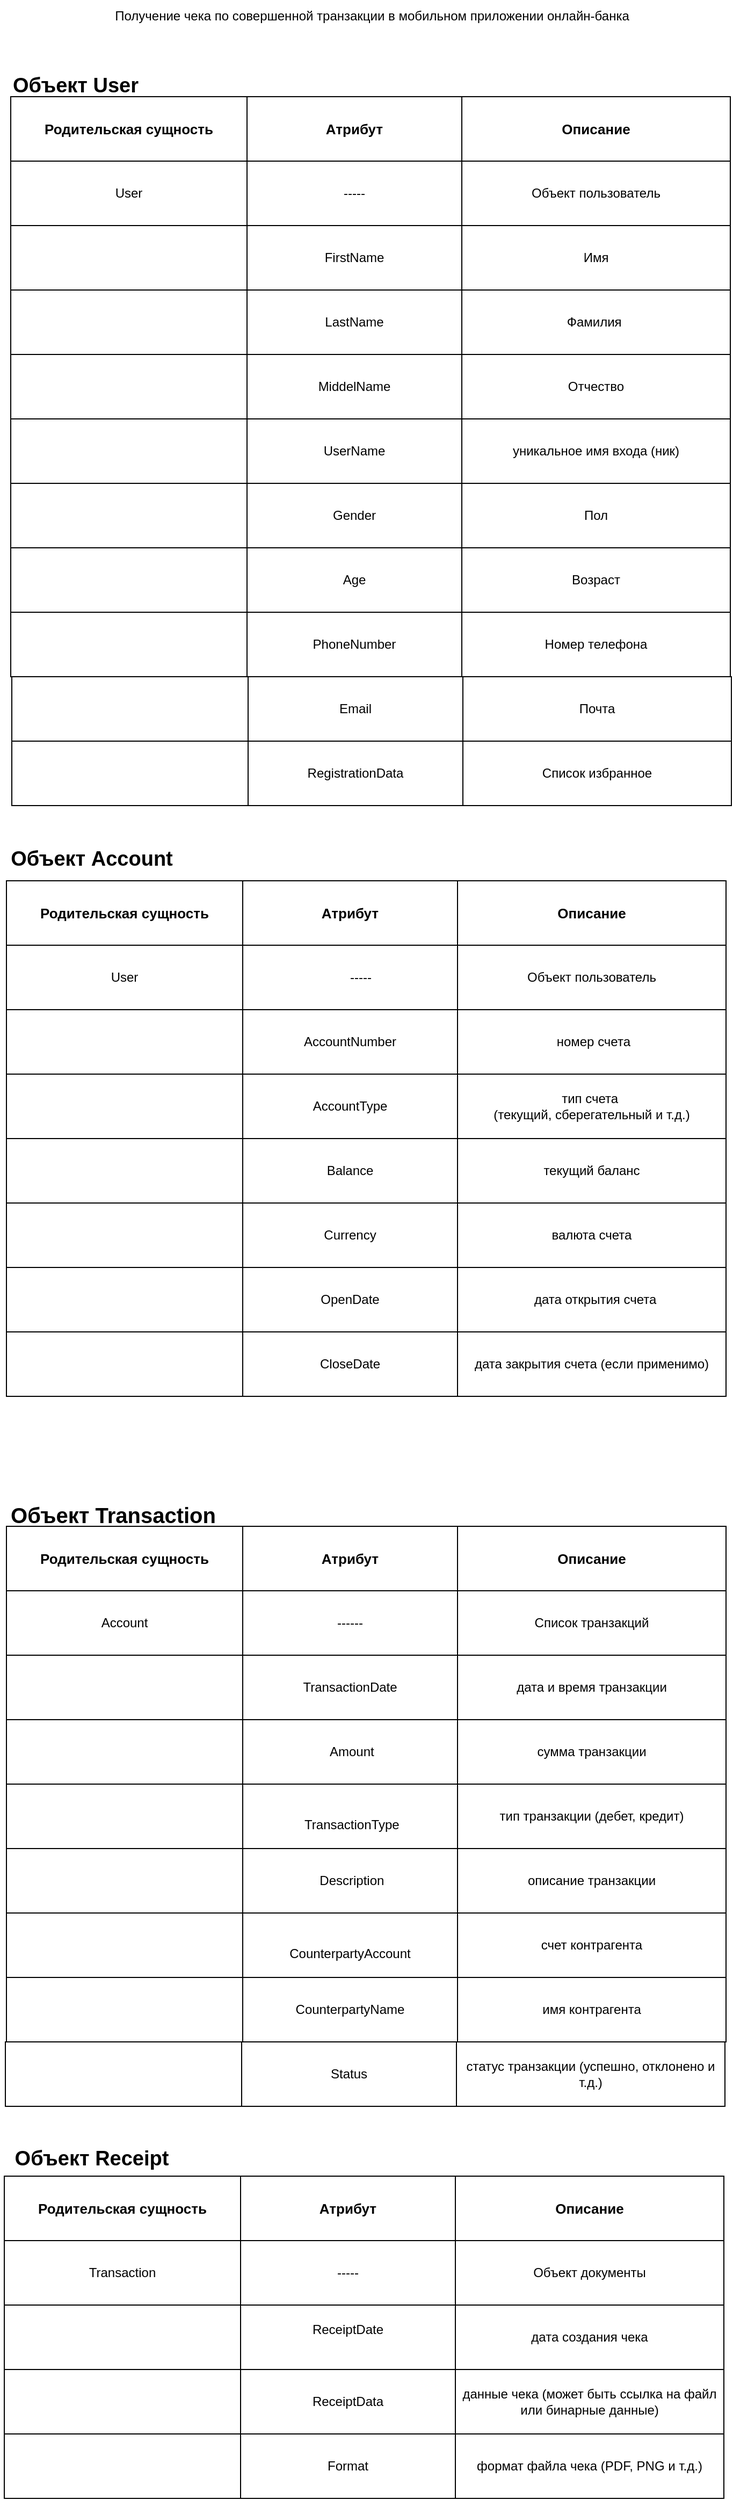 <mxfile version="24.8.4">
  <diagram name="Страница — 1" id="CtuJkn4GlVtelXUDmYB0">
    <mxGraphModel dx="517" dy="1605" grid="1" gridSize="10" guides="1" tooltips="1" connect="1" arrows="1" fold="1" page="1" pageScale="1" pageWidth="827" pageHeight="1169" math="0" shadow="0">
      <root>
        <mxCell id="0" />
        <mxCell id="1" parent="0" />
        <mxCell id="OM-8t7XEtbAk3aILjfOQ-1" value="&lt;div style=&quot;&quot;&gt;&lt;span style=&quot;background-color: initial;&quot;&gt;User&lt;/span&gt;&lt;/div&gt;" style="rounded=0;whiteSpace=wrap;html=1;align=center;" vertex="1" parent="1">
          <mxGeometry x="84" y="-160" width="220" height="60" as="geometry" />
        </mxCell>
        <mxCell id="OM-8t7XEtbAk3aILjfOQ-2" value="-----" style="rounded=0;whiteSpace=wrap;html=1;" vertex="1" parent="1">
          <mxGeometry x="304" y="-160" width="200" height="60" as="geometry" />
        </mxCell>
        <mxCell id="OM-8t7XEtbAk3aILjfOQ-3" value="Объект пользователь" style="rounded=0;whiteSpace=wrap;html=1;align=center;" vertex="1" parent="1">
          <mxGeometry x="504" y="-160" width="250" height="60" as="geometry" />
        </mxCell>
        <mxCell id="OM-8t7XEtbAk3aILjfOQ-4" value="&lt;b&gt;&lt;font style=&quot;font-size: 13px;&quot;&gt;Родительская сущность&lt;/font&gt;&lt;/b&gt;" style="rounded=0;whiteSpace=wrap;html=1;" vertex="1" parent="1">
          <mxGeometry x="84" y="-220" width="220" height="60" as="geometry" />
        </mxCell>
        <mxCell id="OM-8t7XEtbAk3aILjfOQ-5" value="&lt;b&gt;&lt;font style=&quot;font-size: 13px;&quot;&gt;Атрибут&lt;/font&gt;&lt;/b&gt;" style="rounded=0;whiteSpace=wrap;html=1;" vertex="1" parent="1">
          <mxGeometry x="304" y="-220" width="200" height="60" as="geometry" />
        </mxCell>
        <mxCell id="OM-8t7XEtbAk3aILjfOQ-6" value="&lt;b&gt;&lt;font style=&quot;font-size: 13px;&quot;&gt;Описание&lt;/font&gt;&lt;/b&gt;" style="rounded=0;whiteSpace=wrap;html=1;" vertex="1" parent="1">
          <mxGeometry x="504" y="-220" width="250" height="60" as="geometry" />
        </mxCell>
        <mxCell id="OM-8t7XEtbAk3aILjfOQ-7" value="" style="rounded=0;whiteSpace=wrap;html=1;" vertex="1" parent="1">
          <mxGeometry x="84" y="-100" width="220" height="60" as="geometry" />
        </mxCell>
        <mxCell id="OM-8t7XEtbAk3aILjfOQ-8" value="FirstName" style="rounded=0;whiteSpace=wrap;html=1;" vertex="1" parent="1">
          <mxGeometry x="304" y="-100" width="200" height="60" as="geometry" />
        </mxCell>
        <mxCell id="OM-8t7XEtbAk3aILjfOQ-9" value="Имя" style="rounded=0;whiteSpace=wrap;html=1;align=center;" vertex="1" parent="1">
          <mxGeometry x="504" y="-100" width="250" height="60" as="geometry" />
        </mxCell>
        <mxCell id="OM-8t7XEtbAk3aILjfOQ-10" value="" style="rounded=0;whiteSpace=wrap;html=1;fontStyle=1" vertex="1" parent="1">
          <mxGeometry x="84" y="80" width="220" height="60" as="geometry" />
        </mxCell>
        <mxCell id="OM-8t7XEtbAk3aILjfOQ-11" value="UserName" style="rounded=0;whiteSpace=wrap;html=1;" vertex="1" parent="1">
          <mxGeometry x="304" y="80" width="200" height="60" as="geometry" />
        </mxCell>
        <mxCell id="OM-8t7XEtbAk3aILjfOQ-12" value="уникальное имя входа (ник)" style="rounded=0;whiteSpace=wrap;html=1;" vertex="1" parent="1">
          <mxGeometry x="504" y="80" width="250" height="60" as="geometry" />
        </mxCell>
        <mxCell id="OM-8t7XEtbAk3aILjfOQ-13" value="" style="rounded=0;whiteSpace=wrap;html=1;fontStyle=1" vertex="1" parent="1">
          <mxGeometry x="84" y="260" width="220" height="60" as="geometry" />
        </mxCell>
        <mxCell id="OM-8t7XEtbAk3aILjfOQ-14" value="PhoneNumber" style="rounded=0;whiteSpace=wrap;html=1;" vertex="1" parent="1">
          <mxGeometry x="304" y="260" width="200" height="60" as="geometry" />
        </mxCell>
        <mxCell id="OM-8t7XEtbAk3aILjfOQ-15" value="Номер телефона" style="rounded=0;whiteSpace=wrap;html=1;" vertex="1" parent="1">
          <mxGeometry x="504" y="260" width="250" height="60" as="geometry" />
        </mxCell>
        <mxCell id="OM-8t7XEtbAk3aILjfOQ-16" value="" style="rounded=0;whiteSpace=wrap;html=1;fontStyle=1" vertex="1" parent="1">
          <mxGeometry x="84" y="140" width="220" height="60" as="geometry" />
        </mxCell>
        <mxCell id="OM-8t7XEtbAk3aILjfOQ-17" value="Gender" style="rounded=0;whiteSpace=wrap;html=1;" vertex="1" parent="1">
          <mxGeometry x="304" y="140" width="200" height="60" as="geometry" />
        </mxCell>
        <mxCell id="OM-8t7XEtbAk3aILjfOQ-18" value="Пол" style="rounded=0;whiteSpace=wrap;html=1;" vertex="1" parent="1">
          <mxGeometry x="504" y="140" width="250" height="60" as="geometry" />
        </mxCell>
        <mxCell id="OM-8t7XEtbAk3aILjfOQ-19" value="" style="rounded=0;whiteSpace=wrap;html=1;fontStyle=1" vertex="1" parent="1">
          <mxGeometry x="84" y="200" width="220" height="60" as="geometry" />
        </mxCell>
        <mxCell id="OM-8t7XEtbAk3aILjfOQ-20" value="Age" style="rounded=0;whiteSpace=wrap;html=1;" vertex="1" parent="1">
          <mxGeometry x="304" y="200" width="200" height="60" as="geometry" />
        </mxCell>
        <mxCell id="OM-8t7XEtbAk3aILjfOQ-21" value="Возраст" style="rounded=0;whiteSpace=wrap;html=1;" vertex="1" parent="1">
          <mxGeometry x="504" y="200" width="250" height="60" as="geometry" />
        </mxCell>
        <mxCell id="OM-8t7XEtbAk3aILjfOQ-22" value="&lt;font style=&quot;font-size: 19px;&quot;&gt;&lt;b&gt;Объект User&lt;/b&gt;&lt;/font&gt;" style="text;html=1;align=center;verticalAlign=middle;resizable=0;points=[];autosize=1;strokeColor=none;fillColor=none;" vertex="1" parent="1">
          <mxGeometry x="74" y="-250" width="140" height="40" as="geometry" />
        </mxCell>
        <mxCell id="OM-8t7XEtbAk3aILjfOQ-23" value="Account" style="rounded=0;whiteSpace=wrap;html=1;" vertex="1" parent="1">
          <mxGeometry x="80" y="1171" width="220" height="60" as="geometry" />
        </mxCell>
        <mxCell id="OM-8t7XEtbAk3aILjfOQ-24" value="------" style="rounded=0;whiteSpace=wrap;html=1;" vertex="1" parent="1">
          <mxGeometry x="300" y="1171" width="200" height="60" as="geometry" />
        </mxCell>
        <mxCell id="OM-8t7XEtbAk3aILjfOQ-25" value="Список транзакций" style="rounded=0;whiteSpace=wrap;html=1;" vertex="1" parent="1">
          <mxGeometry x="500" y="1171" width="250" height="60" as="geometry" />
        </mxCell>
        <mxCell id="OM-8t7XEtbAk3aILjfOQ-26" value="&lt;b&gt;&lt;font style=&quot;font-size: 13px;&quot;&gt;Родительская сущность&lt;/font&gt;&lt;/b&gt;" style="rounded=0;whiteSpace=wrap;html=1;" vertex="1" parent="1">
          <mxGeometry x="80" y="510" width="220" height="60" as="geometry" />
        </mxCell>
        <mxCell id="OM-8t7XEtbAk3aILjfOQ-27" value="&lt;b&gt;&lt;font style=&quot;font-size: 13px;&quot;&gt;Атрибут&lt;/font&gt;&lt;/b&gt;" style="rounded=0;whiteSpace=wrap;html=1;" vertex="1" parent="1">
          <mxGeometry x="300" y="510" width="200" height="60" as="geometry" />
        </mxCell>
        <mxCell id="OM-8t7XEtbAk3aILjfOQ-28" value="&lt;b&gt;&lt;font style=&quot;font-size: 13px;&quot;&gt;Описание&lt;/font&gt;&lt;/b&gt;" style="rounded=0;whiteSpace=wrap;html=1;" vertex="1" parent="1">
          <mxGeometry x="500" y="510" width="250" height="60" as="geometry" />
        </mxCell>
        <mxCell id="OM-8t7XEtbAk3aILjfOQ-29" value="&lt;font style=&quot;font-size: 19px;&quot;&gt;&lt;b&gt;Объект Account&lt;/b&gt;&lt;/font&gt;" style="text;html=1;align=center;verticalAlign=middle;resizable=0;points=[];autosize=1;strokeColor=none;fillColor=none;" vertex="1" parent="1">
          <mxGeometry x="74" y="470" width="170" height="40" as="geometry" />
        </mxCell>
        <mxCell id="OM-8t7XEtbAk3aILjfOQ-30" value="User" style="rounded=0;whiteSpace=wrap;html=1;" vertex="1" parent="1">
          <mxGeometry x="80" y="570" width="220" height="60" as="geometry" />
        </mxCell>
        <mxCell id="OM-8t7XEtbAk3aILjfOQ-31" value="-----" style="rounded=0;whiteSpace=wrap;html=1;" vertex="1" parent="1">
          <mxGeometry x="300" y="570" width="220" height="60" as="geometry" />
        </mxCell>
        <mxCell id="OM-8t7XEtbAk3aILjfOQ-32" value="Объект пользователь" style="rounded=0;whiteSpace=wrap;html=1;" vertex="1" parent="1">
          <mxGeometry x="500" y="570" width="250" height="60" as="geometry" />
        </mxCell>
        <mxCell id="OM-8t7XEtbAk3aILjfOQ-33" value="" style="rounded=0;whiteSpace=wrap;html=1;" vertex="1" parent="1">
          <mxGeometry x="80" y="690" width="220" height="60" as="geometry" />
        </mxCell>
        <mxCell id="OM-8t7XEtbAk3aILjfOQ-34" value="AccountType" style="rounded=0;whiteSpace=wrap;html=1;align=center;" vertex="1" parent="1">
          <mxGeometry x="300" y="690" width="200" height="60" as="geometry" />
        </mxCell>
        <mxCell id="OM-8t7XEtbAk3aILjfOQ-35" value="тип счета&amp;nbsp;&lt;div&gt;(текущий, сберегательный и т.д.)&lt;/div&gt;" style="rounded=0;whiteSpace=wrap;html=1;" vertex="1" parent="1">
          <mxGeometry x="500" y="690" width="250" height="60" as="geometry" />
        </mxCell>
        <mxCell id="OM-8t7XEtbAk3aILjfOQ-36" value="" style="rounded=0;whiteSpace=wrap;html=1;" vertex="1" parent="1">
          <mxGeometry x="80" y="630" width="220" height="60" as="geometry" />
        </mxCell>
        <mxCell id="OM-8t7XEtbAk3aILjfOQ-37" value="AccountNumber" style="rounded=0;whiteSpace=wrap;html=1;align=center;" vertex="1" parent="1">
          <mxGeometry x="300" y="630" width="200" height="60" as="geometry" />
        </mxCell>
        <mxCell id="OM-8t7XEtbAk3aILjfOQ-38" value="&amp;nbsp;номер счета" style="rounded=0;whiteSpace=wrap;html=1;" vertex="1" parent="1">
          <mxGeometry x="500" y="630" width="250" height="60" as="geometry" />
        </mxCell>
        <mxCell id="OM-8t7XEtbAk3aILjfOQ-39" value="" style="rounded=0;whiteSpace=wrap;html=1;" vertex="1" parent="1">
          <mxGeometry x="80" y="750" width="220" height="60" as="geometry" />
        </mxCell>
        <mxCell id="OM-8t7XEtbAk3aILjfOQ-40" value="Balance" style="rounded=0;whiteSpace=wrap;html=1;" vertex="1" parent="1">
          <mxGeometry x="300" y="750" width="200" height="60" as="geometry" />
        </mxCell>
        <mxCell id="OM-8t7XEtbAk3aILjfOQ-41" value="текущий баланс" style="rounded=0;whiteSpace=wrap;html=1;" vertex="1" parent="1">
          <mxGeometry x="500" y="750" width="250" height="60" as="geometry" />
        </mxCell>
        <mxCell id="OM-8t7XEtbAk3aILjfOQ-42" value="" style="rounded=0;whiteSpace=wrap;html=1;" vertex="1" parent="1">
          <mxGeometry x="80" y="810" width="220" height="60" as="geometry" />
        </mxCell>
        <mxCell id="OM-8t7XEtbAk3aILjfOQ-43" value="&lt;div&gt;Currency&lt;/div&gt;" style="rounded=0;whiteSpace=wrap;html=1;" vertex="1" parent="1">
          <mxGeometry x="300" y="810" width="200" height="60" as="geometry" />
        </mxCell>
        <mxCell id="OM-8t7XEtbAk3aILjfOQ-44" value="&lt;div&gt;валюта счета&lt;/div&gt;" style="rounded=0;whiteSpace=wrap;html=1;" vertex="1" parent="1">
          <mxGeometry x="500" y="810" width="250" height="60" as="geometry" />
        </mxCell>
        <mxCell id="OM-8t7XEtbAk3aILjfOQ-45" value="" style="rounded=0;whiteSpace=wrap;html=1;" vertex="1" parent="1">
          <mxGeometry x="80" y="870" width="220" height="60" as="geometry" />
        </mxCell>
        <mxCell id="OM-8t7XEtbAk3aILjfOQ-46" value="OpenDate" style="rounded=0;whiteSpace=wrap;html=1;" vertex="1" parent="1">
          <mxGeometry x="300" y="870" width="200" height="60" as="geometry" />
        </mxCell>
        <mxCell id="OM-8t7XEtbAk3aILjfOQ-47" value="&lt;div&gt;&lt;br&gt;&lt;/div&gt;&lt;div&gt;&amp;nbsp; дата открытия счета&lt;/div&gt;&lt;div&gt;&amp;nbsp;&lt;/div&gt;" style="rounded=0;whiteSpace=wrap;html=1;" vertex="1" parent="1">
          <mxGeometry x="500" y="870" width="250" height="60" as="geometry" />
        </mxCell>
        <mxCell id="OM-8t7XEtbAk3aILjfOQ-48" value="&lt;font style=&quot;font-size: 20px;&quot;&gt;&lt;b&gt;Объект&amp;nbsp;&lt;/b&gt;&lt;/font&gt;&lt;span style=&quot;font-size: 20px;&quot;&gt;&lt;b&gt;Transaction&lt;/b&gt;&lt;/span&gt;" style="text;html=1;align=center;verticalAlign=middle;resizable=0;points=[];autosize=1;strokeColor=none;fillColor=none;" vertex="1" parent="1">
          <mxGeometry x="74" y="1080" width="210" height="40" as="geometry" />
        </mxCell>
        <mxCell id="OM-8t7XEtbAk3aILjfOQ-49" value="&lt;b&gt;&lt;font style=&quot;font-size: 13px;&quot;&gt;Родительская сущность&lt;/font&gt;&lt;/b&gt;" style="rounded=0;whiteSpace=wrap;html=1;" vertex="1" parent="1">
          <mxGeometry x="80" y="1111" width="220" height="60" as="geometry" />
        </mxCell>
        <mxCell id="OM-8t7XEtbAk3aILjfOQ-50" value="&lt;b&gt;&lt;font style=&quot;font-size: 13px;&quot;&gt;Атрибут&lt;/font&gt;&lt;/b&gt;" style="rounded=0;whiteSpace=wrap;html=1;" vertex="1" parent="1">
          <mxGeometry x="300" y="1111" width="200" height="60" as="geometry" />
        </mxCell>
        <mxCell id="OM-8t7XEtbAk3aILjfOQ-51" value="&lt;b&gt;&lt;font style=&quot;font-size: 13px;&quot;&gt;Описание&lt;/font&gt;&lt;/b&gt;" style="rounded=0;whiteSpace=wrap;html=1;" vertex="1" parent="1">
          <mxGeometry x="500" y="1111" width="250" height="60" as="geometry" />
        </mxCell>
        <mxCell id="OM-8t7XEtbAk3aILjfOQ-52" value="" style="rounded=0;whiteSpace=wrap;html=1;" vertex="1" parent="1">
          <mxGeometry x="80" y="1231" width="220" height="60" as="geometry" />
        </mxCell>
        <mxCell id="OM-8t7XEtbAk3aILjfOQ-53" value="&lt;div&gt;TransactionDate&lt;/div&gt;" style="rounded=0;whiteSpace=wrap;html=1;" vertex="1" parent="1">
          <mxGeometry x="300" y="1231" width="200" height="60" as="geometry" />
        </mxCell>
        <mxCell id="OM-8t7XEtbAk3aILjfOQ-54" value="&lt;div&gt;дата и время транзакции&lt;/div&gt;" style="rounded=0;whiteSpace=wrap;html=1;" vertex="1" parent="1">
          <mxGeometry x="500" y="1231" width="250" height="60" as="geometry" />
        </mxCell>
        <mxCell id="OM-8t7XEtbAk3aILjfOQ-55" value="" style="rounded=0;whiteSpace=wrap;html=1;" vertex="1" parent="1">
          <mxGeometry x="80" y="1291" width="220" height="60" as="geometry" />
        </mxCell>
        <mxCell id="OM-8t7XEtbAk3aILjfOQ-56" value="&lt;div&gt;&amp;nbsp;&lt;span style=&quot;background-color: initial;&quot;&gt;Amount&lt;/span&gt;&lt;/div&gt;" style="rounded=0;whiteSpace=wrap;html=1;" vertex="1" parent="1">
          <mxGeometry x="300" y="1291" width="200" height="60" as="geometry" />
        </mxCell>
        <mxCell id="OM-8t7XEtbAk3aILjfOQ-57" value="&lt;div&gt;&lt;span style=&quot;background-color: initial;&quot;&gt;сумма транзакции&lt;/span&gt;&lt;/div&gt;" style="rounded=0;whiteSpace=wrap;html=1;" vertex="1" parent="1">
          <mxGeometry x="500" y="1291" width="250" height="60" as="geometry" />
        </mxCell>
        <mxCell id="OM-8t7XEtbAk3aILjfOQ-58" value="" style="rounded=0;whiteSpace=wrap;html=1;" vertex="1" parent="1">
          <mxGeometry x="80" y="1351" width="220" height="60" as="geometry" />
        </mxCell>
        <mxCell id="OM-8t7XEtbAk3aILjfOQ-59" value="&lt;div&gt;&lt;br&gt;&lt;/div&gt;&lt;div&gt;&amp;nbsp;TransactionType&lt;/div&gt;" style="rounded=0;whiteSpace=wrap;html=1;" vertex="1" parent="1">
          <mxGeometry x="300" y="1351" width="200" height="60" as="geometry" />
        </mxCell>
        <mxCell id="OM-8t7XEtbAk3aILjfOQ-60" value="&lt;div&gt;&lt;span style=&quot;background-color: initial;&quot;&gt;тип транзакции (дебет, кредит)&lt;/span&gt;&lt;/div&gt;" style="rounded=0;whiteSpace=wrap;html=1;" vertex="1" parent="1">
          <mxGeometry x="500" y="1351" width="250" height="60" as="geometry" />
        </mxCell>
        <mxCell id="OM-8t7XEtbAk3aILjfOQ-61" value="" style="rounded=0;whiteSpace=wrap;html=1;" vertex="1" parent="1">
          <mxGeometry x="84" y="20" width="220" height="60" as="geometry" />
        </mxCell>
        <mxCell id="OM-8t7XEtbAk3aILjfOQ-62" value="MiddelName" style="rounded=0;whiteSpace=wrap;html=1;" vertex="1" parent="1">
          <mxGeometry x="304" y="20" width="200" height="60" as="geometry" />
        </mxCell>
        <mxCell id="OM-8t7XEtbAk3aILjfOQ-63" value="Отчество" style="rounded=0;whiteSpace=wrap;html=1;align=center;" vertex="1" parent="1">
          <mxGeometry x="504" y="20" width="250" height="60" as="geometry" />
        </mxCell>
        <mxCell id="OM-8t7XEtbAk3aILjfOQ-64" value="" style="rounded=0;whiteSpace=wrap;html=1;" vertex="1" parent="1">
          <mxGeometry x="84" y="-40" width="220" height="60" as="geometry" />
        </mxCell>
        <mxCell id="OM-8t7XEtbAk3aILjfOQ-65" value="LastName" style="rounded=0;whiteSpace=wrap;html=1;" vertex="1" parent="1">
          <mxGeometry x="304" y="-40" width="200" height="60" as="geometry" />
        </mxCell>
        <mxCell id="OM-8t7XEtbAk3aILjfOQ-66" value="Фамилия&amp;nbsp;" style="rounded=0;whiteSpace=wrap;html=1;align=center;" vertex="1" parent="1">
          <mxGeometry x="504" y="-40" width="250" height="60" as="geometry" />
        </mxCell>
        <mxCell id="OM-8t7XEtbAk3aILjfOQ-67" value="" style="rounded=0;whiteSpace=wrap;html=1;fontStyle=1" vertex="1" parent="1">
          <mxGeometry x="85" y="380" width="220" height="60" as="geometry" />
        </mxCell>
        <mxCell id="OM-8t7XEtbAk3aILjfOQ-68" value="RegistrationData" style="rounded=0;whiteSpace=wrap;html=1;" vertex="1" parent="1">
          <mxGeometry x="305" y="380" width="200" height="60" as="geometry" />
        </mxCell>
        <mxCell id="OM-8t7XEtbAk3aILjfOQ-69" value="Список избранное" style="rounded=0;whiteSpace=wrap;html=1;" vertex="1" parent="1">
          <mxGeometry x="505" y="380" width="250" height="60" as="geometry" />
        </mxCell>
        <mxCell id="OM-8t7XEtbAk3aILjfOQ-70" value="" style="rounded=0;whiteSpace=wrap;html=1;" vertex="1" parent="1">
          <mxGeometry x="80" y="930" width="220" height="60" as="geometry" />
        </mxCell>
        <mxCell id="OM-8t7XEtbAk3aILjfOQ-71" value="&lt;div&gt;&lt;span style=&quot;background-color: initial;&quot;&gt;CloseDate&lt;/span&gt;&lt;/div&gt;" style="rounded=0;whiteSpace=wrap;html=1;" vertex="1" parent="1">
          <mxGeometry x="300" y="930" width="200" height="60" as="geometry" />
        </mxCell>
        <mxCell id="OM-8t7XEtbAk3aILjfOQ-72" value="&lt;div&gt;&lt;span style=&quot;background-color: initial;&quot;&gt;дата закрытия счета (если применимо)&lt;/span&gt;&lt;/div&gt;" style="rounded=0;whiteSpace=wrap;html=1;" vertex="1" parent="1">
          <mxGeometry x="500" y="930" width="250" height="60" as="geometry" />
        </mxCell>
        <mxCell id="OM-8t7XEtbAk3aILjfOQ-73" value="Получение чека по совершенной транзакции в мобильном приложении онлайн-банка" style="text;html=1;align=center;verticalAlign=middle;resizable=0;points=[];autosize=1;strokeColor=none;fillColor=none;" vertex="1" parent="1">
          <mxGeometry x="170" y="-310" width="500" height="30" as="geometry" />
        </mxCell>
        <mxCell id="OM-8t7XEtbAk3aILjfOQ-120" value="" style="rounded=0;whiteSpace=wrap;html=1;fontStyle=1" vertex="1" parent="1">
          <mxGeometry x="85" y="320" width="220" height="60" as="geometry" />
        </mxCell>
        <mxCell id="OM-8t7XEtbAk3aILjfOQ-121" value="Email" style="rounded=0;whiteSpace=wrap;html=1;" vertex="1" parent="1">
          <mxGeometry x="305" y="320" width="200" height="60" as="geometry" />
        </mxCell>
        <mxCell id="OM-8t7XEtbAk3aILjfOQ-122" value="Почта" style="rounded=0;whiteSpace=wrap;html=1;" vertex="1" parent="1">
          <mxGeometry x="505" y="320" width="250" height="60" as="geometry" />
        </mxCell>
        <mxCell id="OM-8t7XEtbAk3aILjfOQ-123" value="" style="rounded=0;whiteSpace=wrap;html=1;" vertex="1" parent="1">
          <mxGeometry x="80" y="1411" width="220" height="60" as="geometry" />
        </mxCell>
        <mxCell id="OM-8t7XEtbAk3aILjfOQ-124" value="&lt;div&gt;&amp;nbsp;Description&lt;/div&gt;" style="rounded=0;whiteSpace=wrap;html=1;" vertex="1" parent="1">
          <mxGeometry x="300" y="1411" width="200" height="60" as="geometry" />
        </mxCell>
        <mxCell id="OM-8t7XEtbAk3aILjfOQ-125" value="&lt;div&gt;&lt;span style=&quot;background-color: initial;&quot;&gt;описание транзакции&lt;/span&gt;&lt;/div&gt;" style="rounded=0;whiteSpace=wrap;html=1;" vertex="1" parent="1">
          <mxGeometry x="500" y="1411" width="250" height="60" as="geometry" />
        </mxCell>
        <mxCell id="OM-8t7XEtbAk3aILjfOQ-126" value="" style="rounded=0;whiteSpace=wrap;html=1;" vertex="1" parent="1">
          <mxGeometry x="80" y="1471" width="220" height="60" as="geometry" />
        </mxCell>
        <mxCell id="OM-8t7XEtbAk3aILjfOQ-127" value="&lt;div&gt;&lt;br&gt;&lt;/div&gt;&lt;div&gt;&lt;div&gt;&lt;span style=&quot;background-color: initial;&quot;&gt;CounterpartyAccount&lt;/span&gt;&lt;/div&gt;&lt;/div&gt;" style="rounded=0;whiteSpace=wrap;html=1;" vertex="1" parent="1">
          <mxGeometry x="300" y="1471" width="200" height="60" as="geometry" />
        </mxCell>
        <mxCell id="OM-8t7XEtbAk3aILjfOQ-128" value="&lt;div&gt;&lt;span style=&quot;background-color: initial;&quot;&gt;счет контрагента&lt;/span&gt;&lt;/div&gt;" style="rounded=0;whiteSpace=wrap;html=1;" vertex="1" parent="1">
          <mxGeometry x="500" y="1471" width="250" height="60" as="geometry" />
        </mxCell>
        <mxCell id="OM-8t7XEtbAk3aILjfOQ-129" value="" style="rounded=0;whiteSpace=wrap;html=1;" vertex="1" parent="1">
          <mxGeometry x="80" y="1531" width="220" height="60" as="geometry" />
        </mxCell>
        <mxCell id="OM-8t7XEtbAk3aILjfOQ-130" value="&lt;div&gt;&lt;span style=&quot;background-color: initial;&quot;&gt;CounterpartyName&lt;/span&gt;&lt;/div&gt;" style="rounded=0;whiteSpace=wrap;html=1;" vertex="1" parent="1">
          <mxGeometry x="300" y="1531" width="200" height="60" as="geometry" />
        </mxCell>
        <mxCell id="OM-8t7XEtbAk3aILjfOQ-131" value="&lt;span style=&quot;background-color: initial;&quot;&gt;&lt;div&gt;имя контрагента&lt;/div&gt;&lt;/span&gt;" style="rounded=0;whiteSpace=wrap;html=1;" vertex="1" parent="1">
          <mxGeometry x="500" y="1531" width="250" height="60" as="geometry" />
        </mxCell>
        <mxCell id="OM-8t7XEtbAk3aILjfOQ-132" value="" style="rounded=0;whiteSpace=wrap;html=1;" vertex="1" parent="1">
          <mxGeometry x="79" y="1591" width="220" height="60" as="geometry" />
        </mxCell>
        <mxCell id="OM-8t7XEtbAk3aILjfOQ-133" value="&lt;div&gt;&lt;span style=&quot;background-color: initial;&quot;&gt;Status&lt;/span&gt;&lt;/div&gt;" style="rounded=0;whiteSpace=wrap;html=1;" vertex="1" parent="1">
          <mxGeometry x="299" y="1591" width="200" height="60" as="geometry" />
        </mxCell>
        <mxCell id="OM-8t7XEtbAk3aILjfOQ-134" value="&lt;div&gt;&lt;span style=&quot;background-color: initial;&quot;&gt;статус транзакции (успешно, отклонено и т.д.)&lt;/span&gt;&lt;/div&gt;" style="rounded=0;whiteSpace=wrap;html=1;" vertex="1" parent="1">
          <mxGeometry x="499" y="1591" width="250" height="60" as="geometry" />
        </mxCell>
        <mxCell id="OM-8t7XEtbAk3aILjfOQ-223" value="Transaction" style="rounded=0;whiteSpace=wrap;html=1;align=center;" vertex="1" parent="1">
          <mxGeometry x="78" y="1776" width="220" height="60" as="geometry" />
        </mxCell>
        <mxCell id="OM-8t7XEtbAk3aILjfOQ-224" value="-----" style="rounded=0;whiteSpace=wrap;html=1;" vertex="1" parent="1">
          <mxGeometry x="298" y="1776" width="200" height="60" as="geometry" />
        </mxCell>
        <mxCell id="OM-8t7XEtbAk3aILjfOQ-225" value="Объект документы" style="rounded=0;whiteSpace=wrap;html=1;align=center;" vertex="1" parent="1">
          <mxGeometry x="498" y="1776" width="250" height="60" as="geometry" />
        </mxCell>
        <mxCell id="OM-8t7XEtbAk3aILjfOQ-226" value="&lt;b&gt;&lt;font style=&quot;font-size: 13px;&quot;&gt;Родительская сущность&lt;/font&gt;&lt;/b&gt;" style="rounded=0;whiteSpace=wrap;html=1;" vertex="1" parent="1">
          <mxGeometry x="78" y="1716" width="220" height="60" as="geometry" />
        </mxCell>
        <mxCell id="OM-8t7XEtbAk3aILjfOQ-227" value="&lt;b&gt;&lt;font style=&quot;font-size: 13px;&quot;&gt;Атрибут&lt;/font&gt;&lt;/b&gt;" style="rounded=0;whiteSpace=wrap;html=1;" vertex="1" parent="1">
          <mxGeometry x="298" y="1716" width="200" height="60" as="geometry" />
        </mxCell>
        <mxCell id="OM-8t7XEtbAk3aILjfOQ-228" value="&lt;b&gt;&lt;font style=&quot;font-size: 13px;&quot;&gt;Описание&lt;/font&gt;&lt;/b&gt;" style="rounded=0;whiteSpace=wrap;html=1;" vertex="1" parent="1">
          <mxGeometry x="498" y="1716" width="250" height="60" as="geometry" />
        </mxCell>
        <mxCell id="OM-8t7XEtbAk3aILjfOQ-229" value="" style="rounded=0;whiteSpace=wrap;html=1;" vertex="1" parent="1">
          <mxGeometry x="78" y="1836" width="220" height="60" as="geometry" />
        </mxCell>
        <mxCell id="OM-8t7XEtbAk3aILjfOQ-230" value="&lt;div&gt;ReceiptDate&lt;/div&gt;&lt;div&gt;&lt;br&gt;&lt;/div&gt;" style="rounded=0;whiteSpace=wrap;html=1;" vertex="1" parent="1">
          <mxGeometry x="298" y="1836" width="200" height="60" as="geometry" />
        </mxCell>
        <mxCell id="OM-8t7XEtbAk3aILjfOQ-231" value="дата создания чека" style="rounded=0;whiteSpace=wrap;html=1;align=center;" vertex="1" parent="1">
          <mxGeometry x="498" y="1836" width="250" height="60" as="geometry" />
        </mxCell>
        <mxCell id="OM-8t7XEtbAk3aILjfOQ-244" value="&lt;font style=&quot;font-size: 19px;&quot;&gt;&lt;b&gt;Объект&amp;nbsp;&lt;/b&gt;&lt;/font&gt;&lt;span style=&quot;font-size: 19px;&quot;&gt;&lt;b&gt;Receipt&lt;/b&gt;&lt;/span&gt;" style="text;html=1;align=center;verticalAlign=middle;resizable=0;points=[];autosize=1;strokeColor=none;fillColor=none;" vertex="1" parent="1">
          <mxGeometry x="74" y="1680" width="170" height="40" as="geometry" />
        </mxCell>
        <mxCell id="OM-8t7XEtbAk3aILjfOQ-283" value="" style="rounded=0;whiteSpace=wrap;html=1;" vertex="1" parent="1">
          <mxGeometry x="78" y="1956" width="220" height="60" as="geometry" />
        </mxCell>
        <mxCell id="OM-8t7XEtbAk3aILjfOQ-284" value="&lt;div&gt;&lt;span style=&quot;background-color: initial;&quot;&gt;Format&lt;/span&gt;&lt;/div&gt;" style="rounded=0;whiteSpace=wrap;html=1;" vertex="1" parent="1">
          <mxGeometry x="298" y="1956" width="200" height="60" as="geometry" />
        </mxCell>
        <mxCell id="OM-8t7XEtbAk3aILjfOQ-285" value="&lt;div&gt;формат файла чека (PDF, PNG и т.д.)&lt;/div&gt;" style="rounded=0;whiteSpace=wrap;html=1;align=center;" vertex="1" parent="1">
          <mxGeometry x="498" y="1956" width="250" height="60" as="geometry" />
        </mxCell>
        <mxCell id="OM-8t7XEtbAk3aILjfOQ-286" value="" style="rounded=0;whiteSpace=wrap;html=1;" vertex="1" parent="1">
          <mxGeometry x="78" y="1896" width="220" height="60" as="geometry" />
        </mxCell>
        <mxCell id="OM-8t7XEtbAk3aILjfOQ-287" value="&lt;div&gt;&lt;span style=&quot;background-color: initial;&quot;&gt;ReceiptData&lt;/span&gt;&lt;/div&gt;" style="rounded=0;whiteSpace=wrap;html=1;" vertex="1" parent="1">
          <mxGeometry x="298" y="1896" width="200" height="60" as="geometry" />
        </mxCell>
        <mxCell id="OM-8t7XEtbAk3aILjfOQ-288" value="данные чека (может быть ссылка на файл или бинарные данные)" style="rounded=0;whiteSpace=wrap;html=1;align=center;" vertex="1" parent="1">
          <mxGeometry x="498" y="1896" width="250" height="60" as="geometry" />
        </mxCell>
      </root>
    </mxGraphModel>
  </diagram>
</mxfile>
